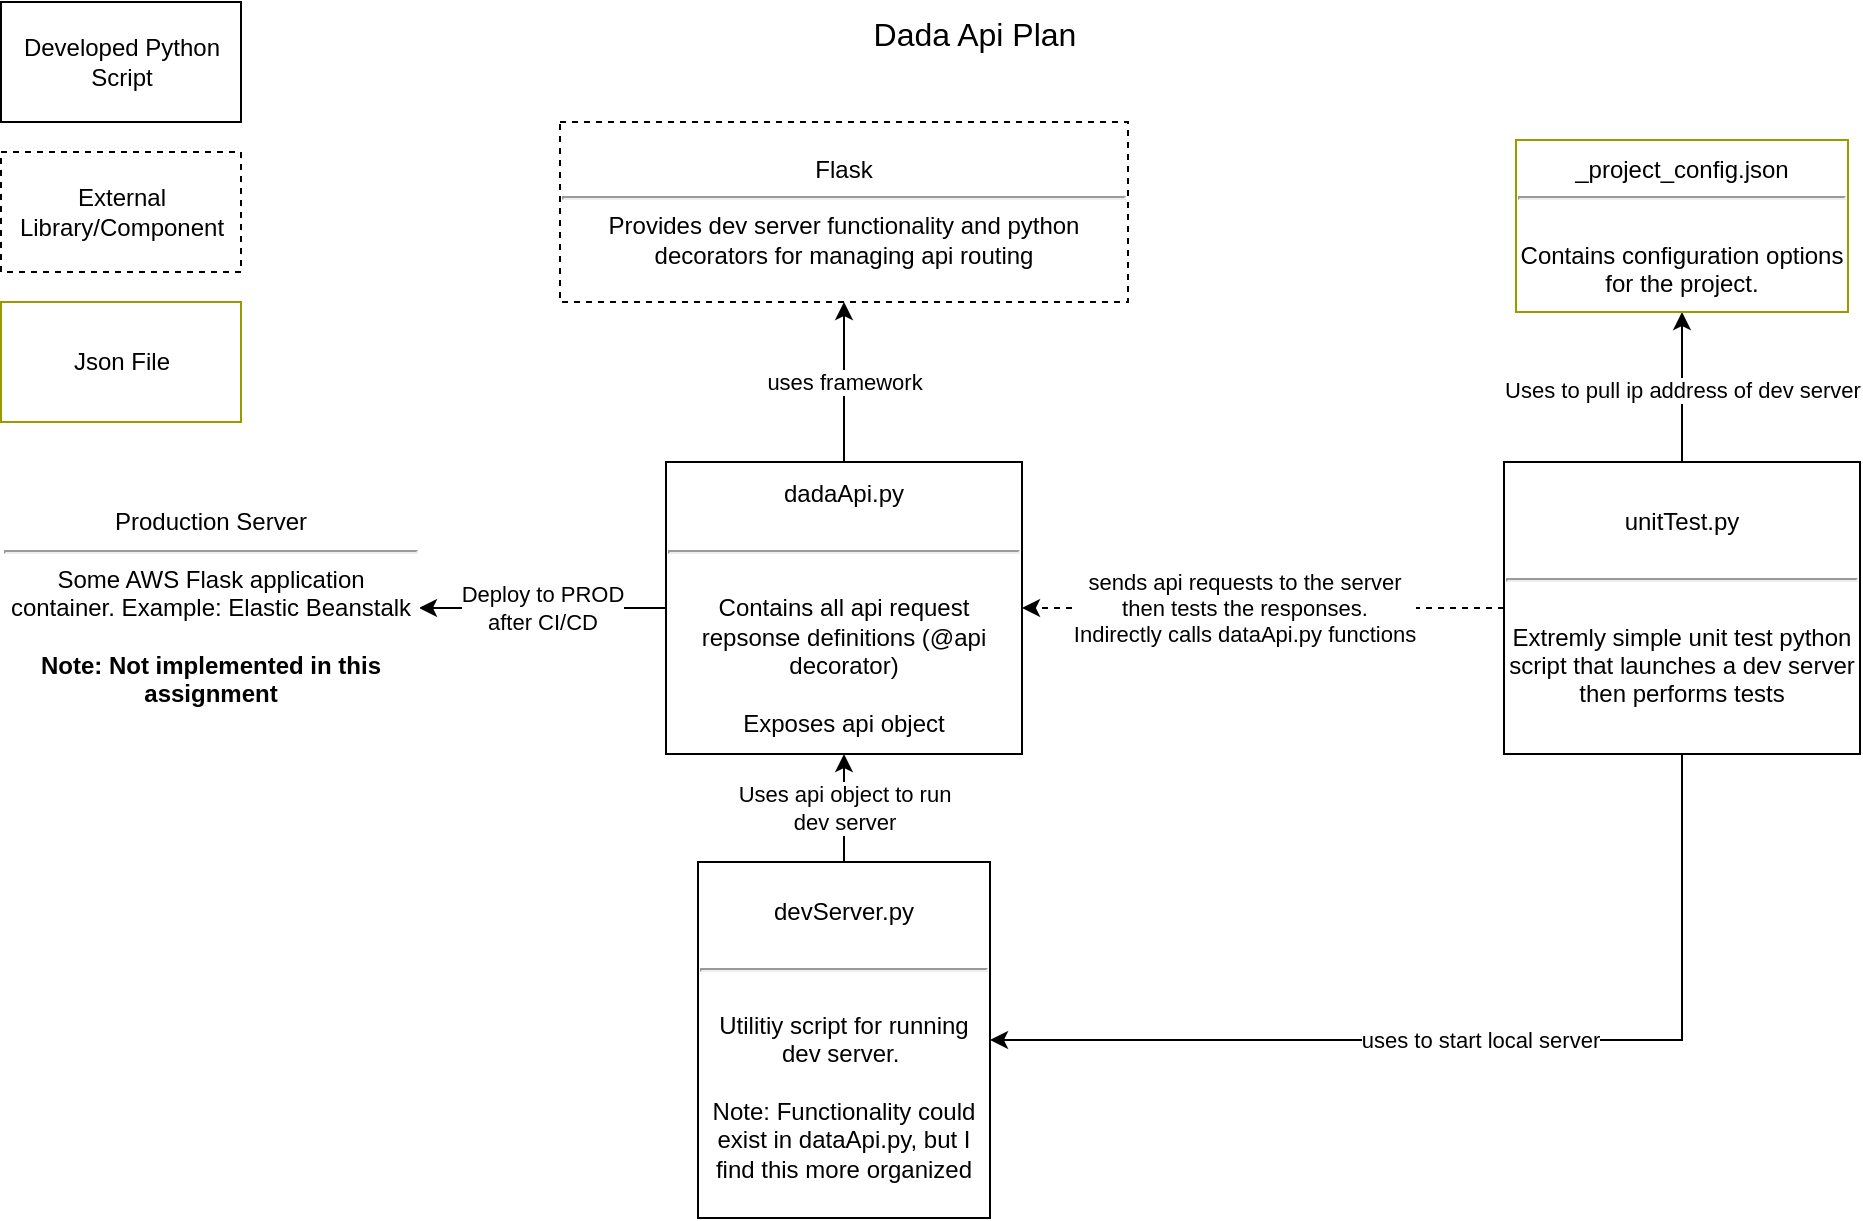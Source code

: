 <mxfile version="13.0.3" type="device"><diagram id="NGiriT53Kni-_BbQnj55" name="Page-1"><mxGraphModel dx="1438" dy="616" grid="0" gridSize="10" guides="1" tooltips="1" connect="1" arrows="1" fold="1" page="0" pageScale="1" pageWidth="850" pageHeight="1100" math="0" shadow="0"><root><mxCell id="0"/><mxCell id="1" parent="0"/><mxCell id="czSPr447ZAkyn7huKhiU-1" value="&lt;font style=&quot;font-size: 16px&quot;&gt;Dada Api Plan&lt;/font&gt;" style="text;html=1;strokeColor=none;fillColor=none;align=center;verticalAlign=middle;whiteSpace=wrap;rounded=0;" vertex="1" parent="1"><mxGeometry x="-37" y="146" width="881" height="20" as="geometry"/></mxCell><mxCell id="czSPr447ZAkyn7huKhiU-2" value="Developed Python Script" style="rounded=0;whiteSpace=wrap;html=1;" vertex="1" parent="1"><mxGeometry x="-83.5" y="140" width="120" height="60" as="geometry"/></mxCell><mxCell id="czSPr447ZAkyn7huKhiU-9" value="uses framework" style="edgeStyle=orthogonalEdgeStyle;rounded=0;orthogonalLoop=1;jettySize=auto;html=1;exitX=0.5;exitY=0;exitDx=0;exitDy=0;entryX=0.5;entryY=1;entryDx=0;entryDy=0;" edge="1" parent="1" source="czSPr447ZAkyn7huKhiU-3" target="czSPr447ZAkyn7huKhiU-7"><mxGeometry relative="1" as="geometry"/></mxCell><mxCell id="czSPr447ZAkyn7huKhiU-22" value="Deploy to PROD&lt;br&gt;after CI/CD" style="edgeStyle=orthogonalEdgeStyle;rounded=0;orthogonalLoop=1;jettySize=auto;html=1;exitX=0;exitY=0.5;exitDx=0;exitDy=0;entryX=1;entryY=0.5;entryDx=0;entryDy=0;" edge="1" parent="1" source="czSPr447ZAkyn7huKhiU-3" target="czSPr447ZAkyn7huKhiU-21"><mxGeometry relative="1" as="geometry"/></mxCell><mxCell id="czSPr447ZAkyn7huKhiU-3" value="dadaApi.py&lt;br&gt;&lt;br&gt;&lt;hr&gt;&lt;br&gt;Contains all api request repsonse definitions (@api decorator)&lt;br&gt;&lt;br&gt;Exposes api object" style="rounded=0;whiteSpace=wrap;html=1;" vertex="1" parent="1"><mxGeometry x="249" y="370" width="178" height="146" as="geometry"/></mxCell><mxCell id="czSPr447ZAkyn7huKhiU-4" value="External Library/Component" style="rounded=0;whiteSpace=wrap;html=1;dashed=1;" vertex="1" parent="1"><mxGeometry x="-83.5" y="215" width="120" height="60" as="geometry"/></mxCell><mxCell id="czSPr447ZAkyn7huKhiU-7" value="Flask&lt;br&gt;&lt;hr&gt;Provides dev server functionality and python decorators for managing api routing" style="rounded=0;whiteSpace=wrap;html=1;dashed=1;" vertex="1" parent="1"><mxGeometry x="196" y="200" width="284" height="90" as="geometry"/></mxCell><mxCell id="czSPr447ZAkyn7huKhiU-11" value="Uses api object to run&lt;br&gt;dev server" style="edgeStyle=orthogonalEdgeStyle;rounded=0;orthogonalLoop=1;jettySize=auto;html=1;exitX=0;exitY=0.5;exitDx=0;exitDy=0;entryX=0.5;entryY=1;entryDx=0;entryDy=0;" edge="1" parent="1" source="czSPr447ZAkyn7huKhiU-10" target="czSPr447ZAkyn7huKhiU-3"><mxGeometry relative="1" as="geometry"/></mxCell><mxCell id="czSPr447ZAkyn7huKhiU-10" value="devServer.py&lt;br&gt;&lt;br&gt;&lt;hr&gt;&lt;br&gt;Utilitiy script for running dev server.&amp;nbsp;&lt;br&gt;&lt;br&gt;Note: Functionality could exist in dataApi.py, but I find this more organized" style="rounded=0;whiteSpace=wrap;html=1;direction=south;" vertex="1" parent="1"><mxGeometry x="265" y="570" width="146" height="178" as="geometry"/></mxCell><mxCell id="czSPr447ZAkyn7huKhiU-13" value="uses to start local server" style="edgeStyle=orthogonalEdgeStyle;rounded=0;orthogonalLoop=1;jettySize=auto;html=1;exitX=0.5;exitY=1;exitDx=0;exitDy=0;entryX=0.5;entryY=0;entryDx=0;entryDy=0;" edge="1" parent="1" source="czSPr447ZAkyn7huKhiU-12" target="czSPr447ZAkyn7huKhiU-10"><mxGeometry relative="1" as="geometry"/></mxCell><mxCell id="czSPr447ZAkyn7huKhiU-14" value="sends api requests to the server &lt;br&gt;then tests the responses. &lt;br&gt;Indirectly calls dataApi.py functions" style="edgeStyle=orthogonalEdgeStyle;rounded=0;orthogonalLoop=1;jettySize=auto;html=1;exitX=0;exitY=0.5;exitDx=0;exitDy=0;entryX=1;entryY=0.5;entryDx=0;entryDy=0;dashed=1;" edge="1" parent="1" source="czSPr447ZAkyn7huKhiU-12" target="czSPr447ZAkyn7huKhiU-3"><mxGeometry x="0.079" relative="1" as="geometry"><mxPoint as="offset"/></mxGeometry></mxCell><mxCell id="czSPr447ZAkyn7huKhiU-17" value="Uses to pull ip address of dev server" style="edgeStyle=orthogonalEdgeStyle;rounded=0;orthogonalLoop=1;jettySize=auto;html=1;exitX=0.5;exitY=0;exitDx=0;exitDy=0;entryX=0.5;entryY=1;entryDx=0;entryDy=0;" edge="1" parent="1" source="czSPr447ZAkyn7huKhiU-12" target="czSPr447ZAkyn7huKhiU-20"><mxGeometry x="-0.046" relative="1" as="geometry"><mxPoint as="offset"/></mxGeometry></mxCell><mxCell id="czSPr447ZAkyn7huKhiU-12" value="unitTest.py&lt;br&gt;&lt;br&gt;&lt;hr&gt;&lt;br&gt;Extremly simple unit test python script that launches a dev server then performs tests" style="rounded=0;whiteSpace=wrap;html=1;" vertex="1" parent="1"><mxGeometry x="668" y="370" width="178" height="146" as="geometry"/></mxCell><mxCell id="czSPr447ZAkyn7huKhiU-19" value="Json File" style="rounded=0;whiteSpace=wrap;html=1;strokeColor=#999900;" vertex="1" parent="1"><mxGeometry x="-83.5" y="290" width="120" height="60" as="geometry"/></mxCell><mxCell id="czSPr447ZAkyn7huKhiU-20" value="_project_config.json&lt;br&gt;&lt;hr&gt;&lt;br&gt;Contains configuration options for the project." style="rounded=0;whiteSpace=wrap;html=1;strokeColor=#999900;" vertex="1" parent="1"><mxGeometry x="674" y="209" width="166" height="86" as="geometry"/></mxCell><mxCell id="czSPr447ZAkyn7huKhiU-21" value="Production Server&lt;br&gt;&lt;hr&gt;Some AWS Flask application container. Example: Elastic Beanstalk&lt;br&gt;&lt;br&gt;&lt;b&gt;Note: Not implemented in this assignment&lt;/b&gt;" style="rounded=0;whiteSpace=wrap;html=1;dashed=1;strokeColor=#FFFFFF;" vertex="1" parent="1"><mxGeometry x="-83.5" y="380.5" width="209" height="125" as="geometry"/></mxCell></root></mxGraphModel></diagram></mxfile>